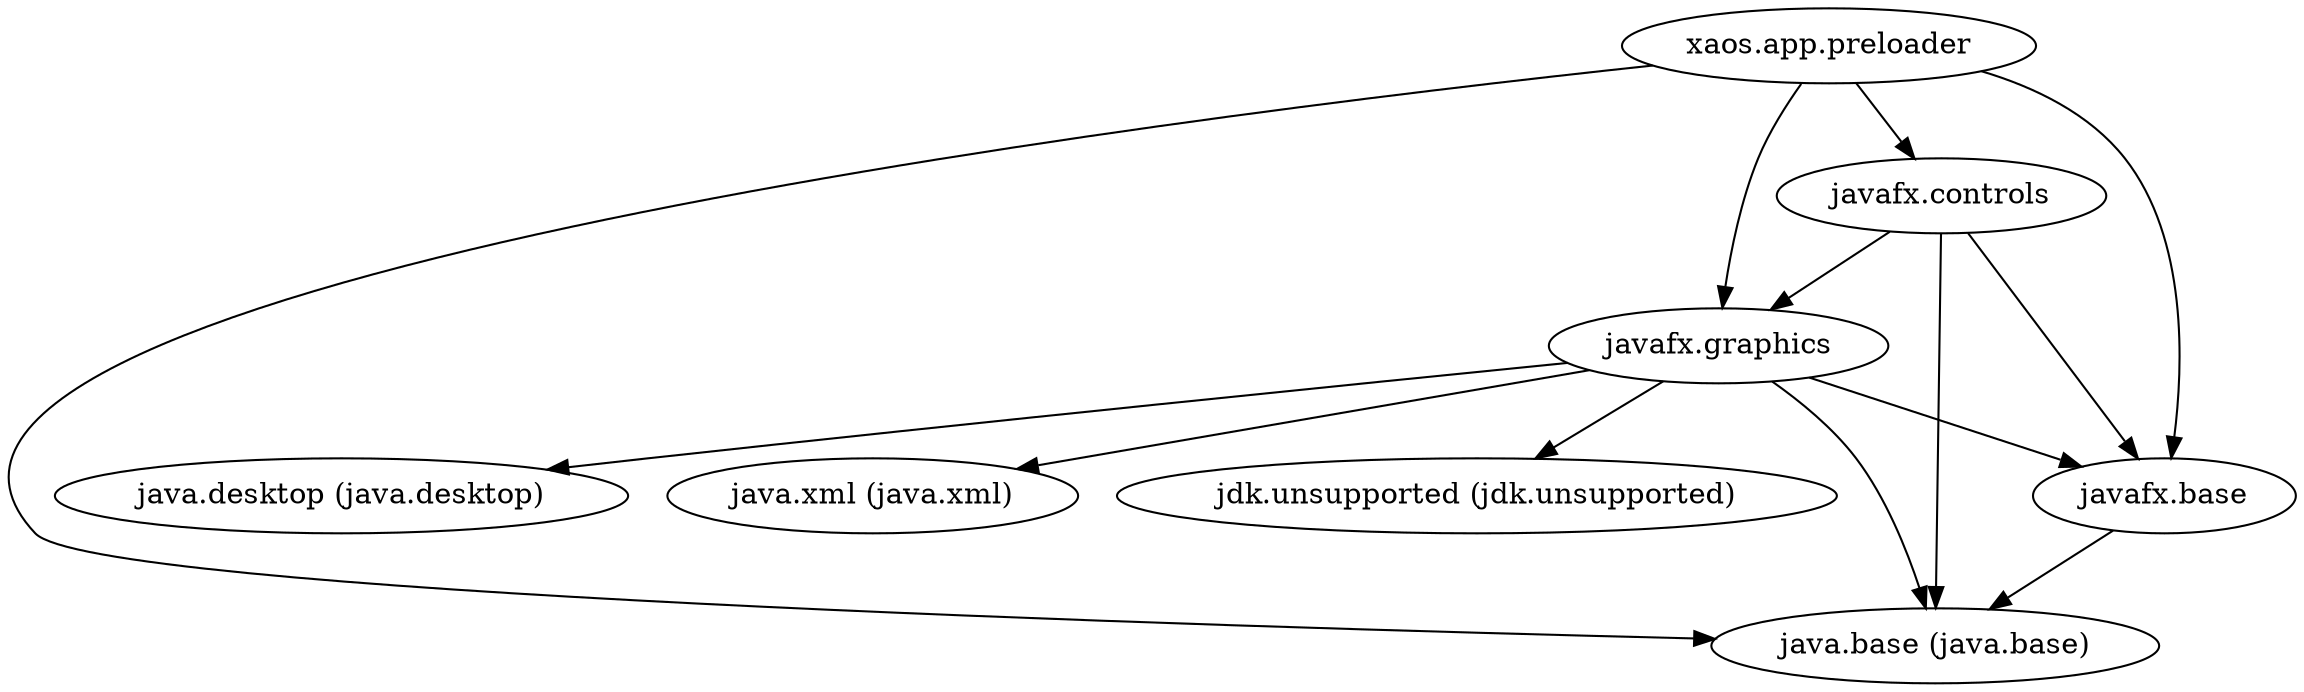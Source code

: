 digraph "summary" {
  "javafx.controls"                                  -> "java.base (java.base)";
  "javafx.controls"                                  -> "javafx.base";
  "javafx.controls"                                  -> "javafx.graphics";
  "javafx.base"                                      -> "java.base (java.base)";
  "javafx.graphics"                                  -> "java.base (java.base)";
  "javafx.graphics"                                  -> "java.desktop (java.desktop)";
  "javafx.graphics"                                  -> "java.xml (java.xml)";
  "javafx.graphics"                                  -> "javafx.base";
  "javafx.graphics"                                  -> "jdk.unsupported (jdk.unsupported)";
  "xaos.app.preloader"                               -> "java.base (java.base)";
  "xaos.app.preloader"                               -> "javafx.base";
  "xaos.app.preloader"                               -> "javafx.controls";
  "xaos.app.preloader"                               -> "javafx.graphics";
}
